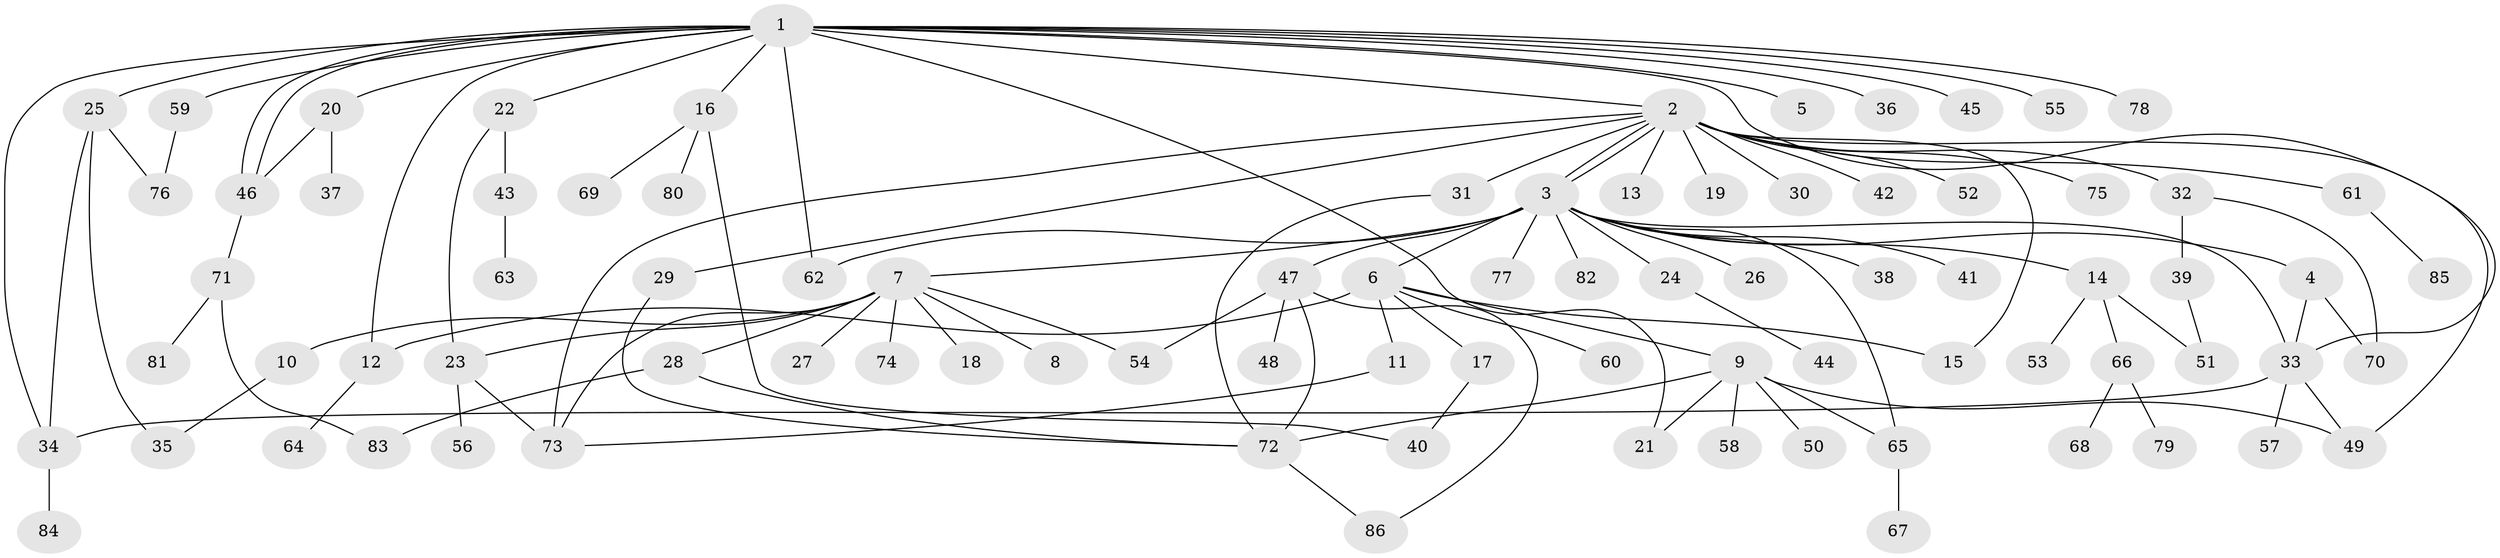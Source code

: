 // coarse degree distribution, {18: 0.016666666666666666, 16: 0.016666666666666666, 15: 0.016666666666666666, 3: 0.1, 1: 0.45, 9: 0.016666666666666666, 8: 0.016666666666666666, 2: 0.25, 4: 0.08333333333333333, 6: 0.016666666666666666, 7: 0.016666666666666666}
// Generated by graph-tools (version 1.1) at 2025/18/03/04/25 18:18:18]
// undirected, 86 vertices, 115 edges
graph export_dot {
graph [start="1"]
  node [color=gray90,style=filled];
  1;
  2;
  3;
  4;
  5;
  6;
  7;
  8;
  9;
  10;
  11;
  12;
  13;
  14;
  15;
  16;
  17;
  18;
  19;
  20;
  21;
  22;
  23;
  24;
  25;
  26;
  27;
  28;
  29;
  30;
  31;
  32;
  33;
  34;
  35;
  36;
  37;
  38;
  39;
  40;
  41;
  42;
  43;
  44;
  45;
  46;
  47;
  48;
  49;
  50;
  51;
  52;
  53;
  54;
  55;
  56;
  57;
  58;
  59;
  60;
  61;
  62;
  63;
  64;
  65;
  66;
  67;
  68;
  69;
  70;
  71;
  72;
  73;
  74;
  75;
  76;
  77;
  78;
  79;
  80;
  81;
  82;
  83;
  84;
  85;
  86;
  1 -- 2;
  1 -- 5;
  1 -- 12;
  1 -- 16;
  1 -- 20;
  1 -- 21;
  1 -- 22;
  1 -- 25;
  1 -- 33;
  1 -- 34;
  1 -- 36;
  1 -- 45;
  1 -- 46;
  1 -- 46;
  1 -- 55;
  1 -- 59;
  1 -- 62;
  1 -- 78;
  2 -- 3;
  2 -- 3;
  2 -- 13;
  2 -- 15;
  2 -- 19;
  2 -- 29;
  2 -- 30;
  2 -- 31;
  2 -- 32;
  2 -- 42;
  2 -- 49;
  2 -- 52;
  2 -- 61;
  2 -- 73;
  2 -- 75;
  3 -- 4;
  3 -- 6;
  3 -- 7;
  3 -- 14;
  3 -- 24;
  3 -- 26;
  3 -- 33;
  3 -- 38;
  3 -- 41;
  3 -- 47;
  3 -- 62;
  3 -- 65;
  3 -- 77;
  3 -- 82;
  4 -- 33;
  4 -- 70;
  6 -- 9;
  6 -- 11;
  6 -- 12;
  6 -- 15;
  6 -- 17;
  6 -- 60;
  7 -- 8;
  7 -- 10;
  7 -- 18;
  7 -- 23;
  7 -- 27;
  7 -- 28;
  7 -- 54;
  7 -- 73;
  7 -- 74;
  9 -- 21;
  9 -- 49;
  9 -- 50;
  9 -- 58;
  9 -- 65;
  9 -- 72;
  10 -- 35;
  11 -- 73;
  12 -- 64;
  14 -- 51;
  14 -- 53;
  14 -- 66;
  16 -- 40;
  16 -- 69;
  16 -- 80;
  17 -- 40;
  20 -- 37;
  20 -- 46;
  22 -- 23;
  22 -- 43;
  23 -- 56;
  23 -- 73;
  24 -- 44;
  25 -- 34;
  25 -- 35;
  25 -- 76;
  28 -- 72;
  28 -- 83;
  29 -- 72;
  31 -- 72;
  32 -- 39;
  32 -- 70;
  33 -- 34;
  33 -- 49;
  33 -- 57;
  34 -- 84;
  39 -- 51;
  43 -- 63;
  46 -- 71;
  47 -- 48;
  47 -- 54;
  47 -- 72;
  47 -- 86;
  59 -- 76;
  61 -- 85;
  65 -- 67;
  66 -- 68;
  66 -- 79;
  71 -- 81;
  71 -- 83;
  72 -- 86;
}
